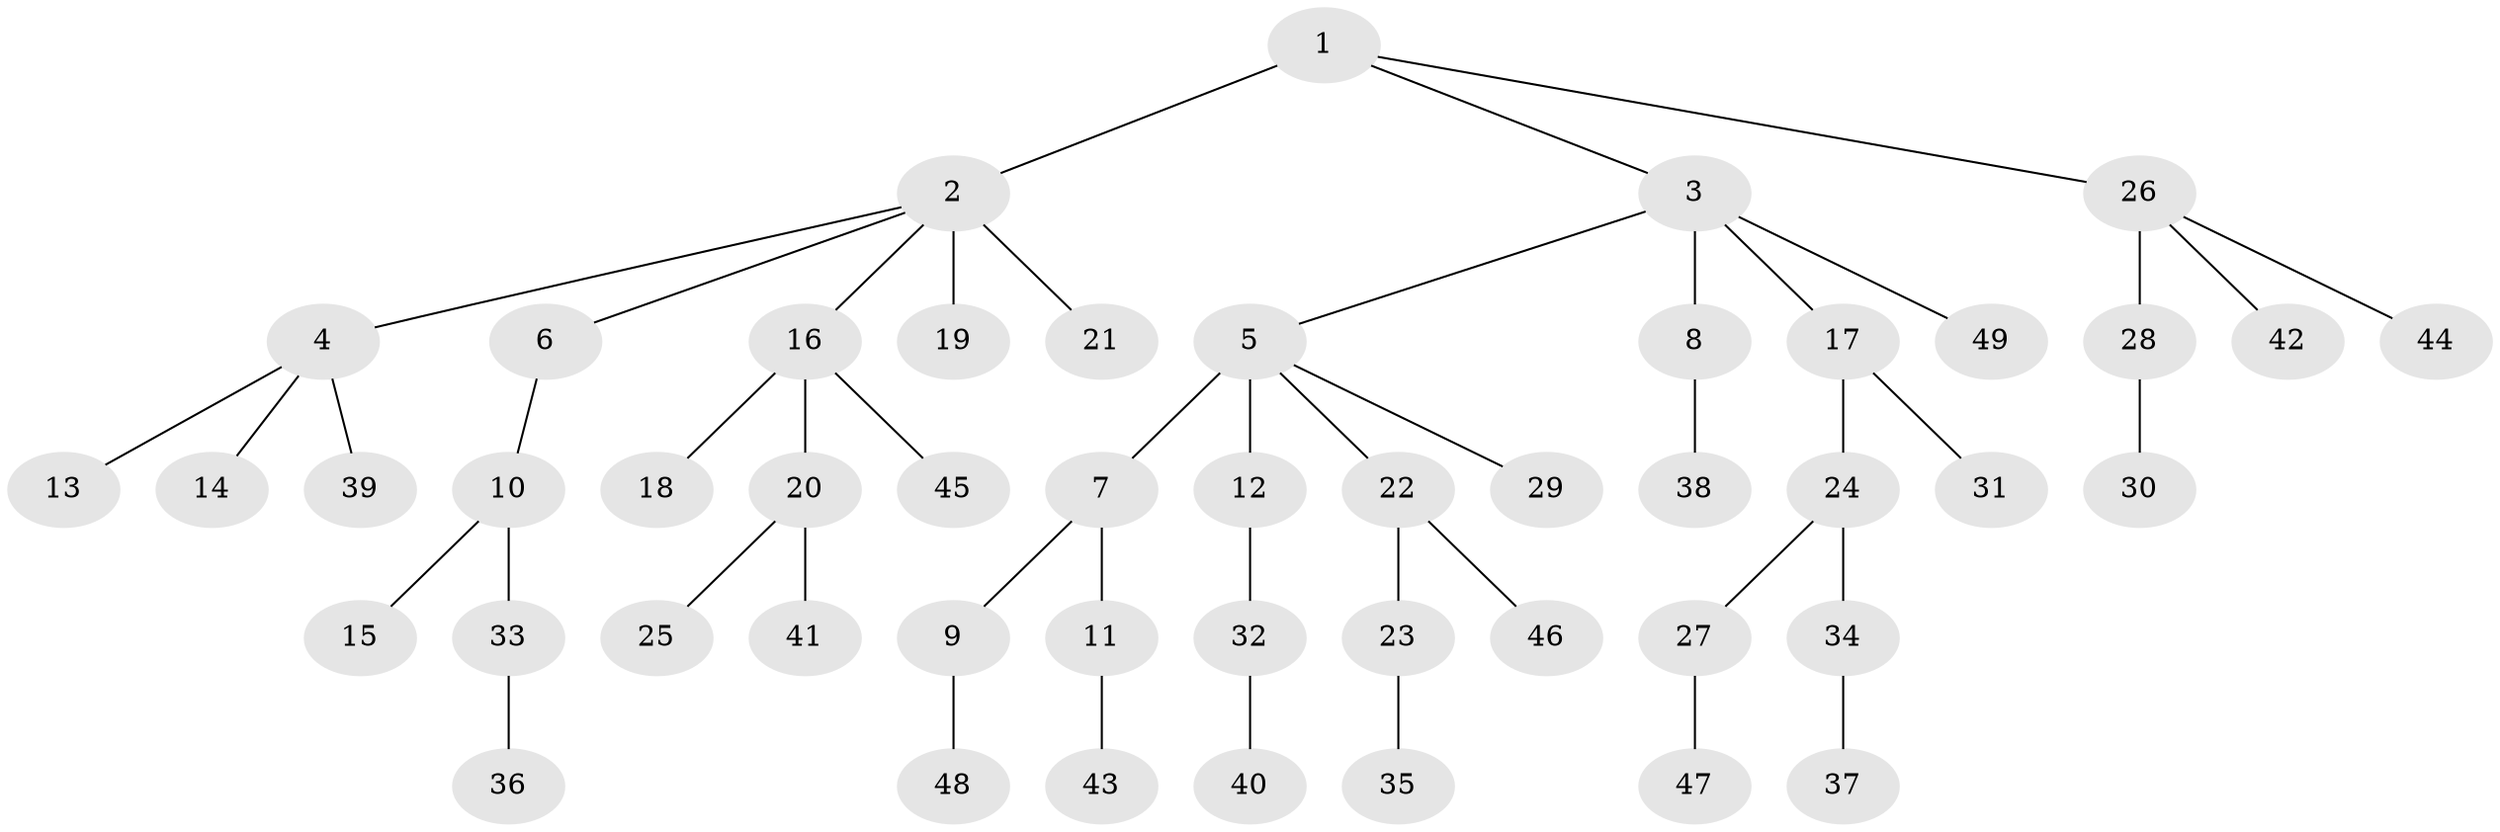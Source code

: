 // original degree distribution, {3: 0.09473684210526316, 8: 0.010526315789473684, 6: 0.021052631578947368, 5: 0.05263157894736842, 1: 0.4842105263157895, 2: 0.30526315789473685, 4: 0.031578947368421054}
// Generated by graph-tools (version 1.1) at 2025/51/03/04/25 22:51:51]
// undirected, 49 vertices, 48 edges
graph export_dot {
  node [color=gray90,style=filled];
  1;
  2;
  3;
  4;
  5;
  6;
  7;
  8;
  9;
  10;
  11;
  12;
  13;
  14;
  15;
  16;
  17;
  18;
  19;
  20;
  21;
  22;
  23;
  24;
  25;
  26;
  27;
  28;
  29;
  30;
  31;
  32;
  33;
  34;
  35;
  36;
  37;
  38;
  39;
  40;
  41;
  42;
  43;
  44;
  45;
  46;
  47;
  48;
  49;
  1 -- 2 [weight=2.0];
  1 -- 3 [weight=1.0];
  1 -- 26 [weight=1.0];
  2 -- 4 [weight=1.0];
  2 -- 6 [weight=1.0];
  2 -- 16 [weight=1.0];
  2 -- 19 [weight=1.0];
  2 -- 21 [weight=1.0];
  3 -- 5 [weight=1.0];
  3 -- 8 [weight=1.0];
  3 -- 17 [weight=1.0];
  3 -- 49 [weight=1.0];
  4 -- 13 [weight=1.0];
  4 -- 14 [weight=1.0];
  4 -- 39 [weight=1.0];
  5 -- 7 [weight=3.0];
  5 -- 12 [weight=1.0];
  5 -- 22 [weight=1.0];
  5 -- 29 [weight=1.0];
  6 -- 10 [weight=1.0];
  7 -- 9 [weight=1.0];
  7 -- 11 [weight=1.0];
  8 -- 38 [weight=1.0];
  9 -- 48 [weight=1.0];
  10 -- 15 [weight=2.0];
  10 -- 33 [weight=1.0];
  11 -- 43 [weight=1.0];
  12 -- 32 [weight=1.0];
  16 -- 18 [weight=2.0];
  16 -- 20 [weight=2.0];
  16 -- 45 [weight=1.0];
  17 -- 24 [weight=1.0];
  17 -- 31 [weight=1.0];
  20 -- 25 [weight=1.0];
  20 -- 41 [weight=1.0];
  22 -- 23 [weight=2.0];
  22 -- 46 [weight=1.0];
  23 -- 35 [weight=1.0];
  24 -- 27 [weight=1.0];
  24 -- 34 [weight=2.0];
  26 -- 28 [weight=2.0];
  26 -- 42 [weight=1.0];
  26 -- 44 [weight=1.0];
  27 -- 47 [weight=1.0];
  28 -- 30 [weight=1.0];
  32 -- 40 [weight=1.0];
  33 -- 36 [weight=2.0];
  34 -- 37 [weight=1.0];
}
